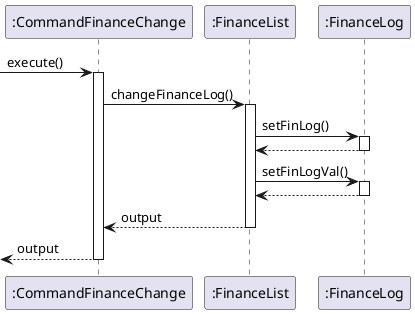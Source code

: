 @startuml
participant ":CommandFinanceChange" as CommandFinanceChange
participant ":FinanceList" as FinanceList
participant ":FinanceLog" as FinanceLog
->CommandFinanceChange:execute()
activate CommandFinanceChange
CommandFinanceChange -> FinanceList : changeFinanceLog()
activate FinanceList
FinanceList -> FinanceLog: setFinLog()
activate FinanceLog
return
FinanceList -> FinanceLog:setFinLogVal()
activate FinanceLog
return
return output
return output
@enduml